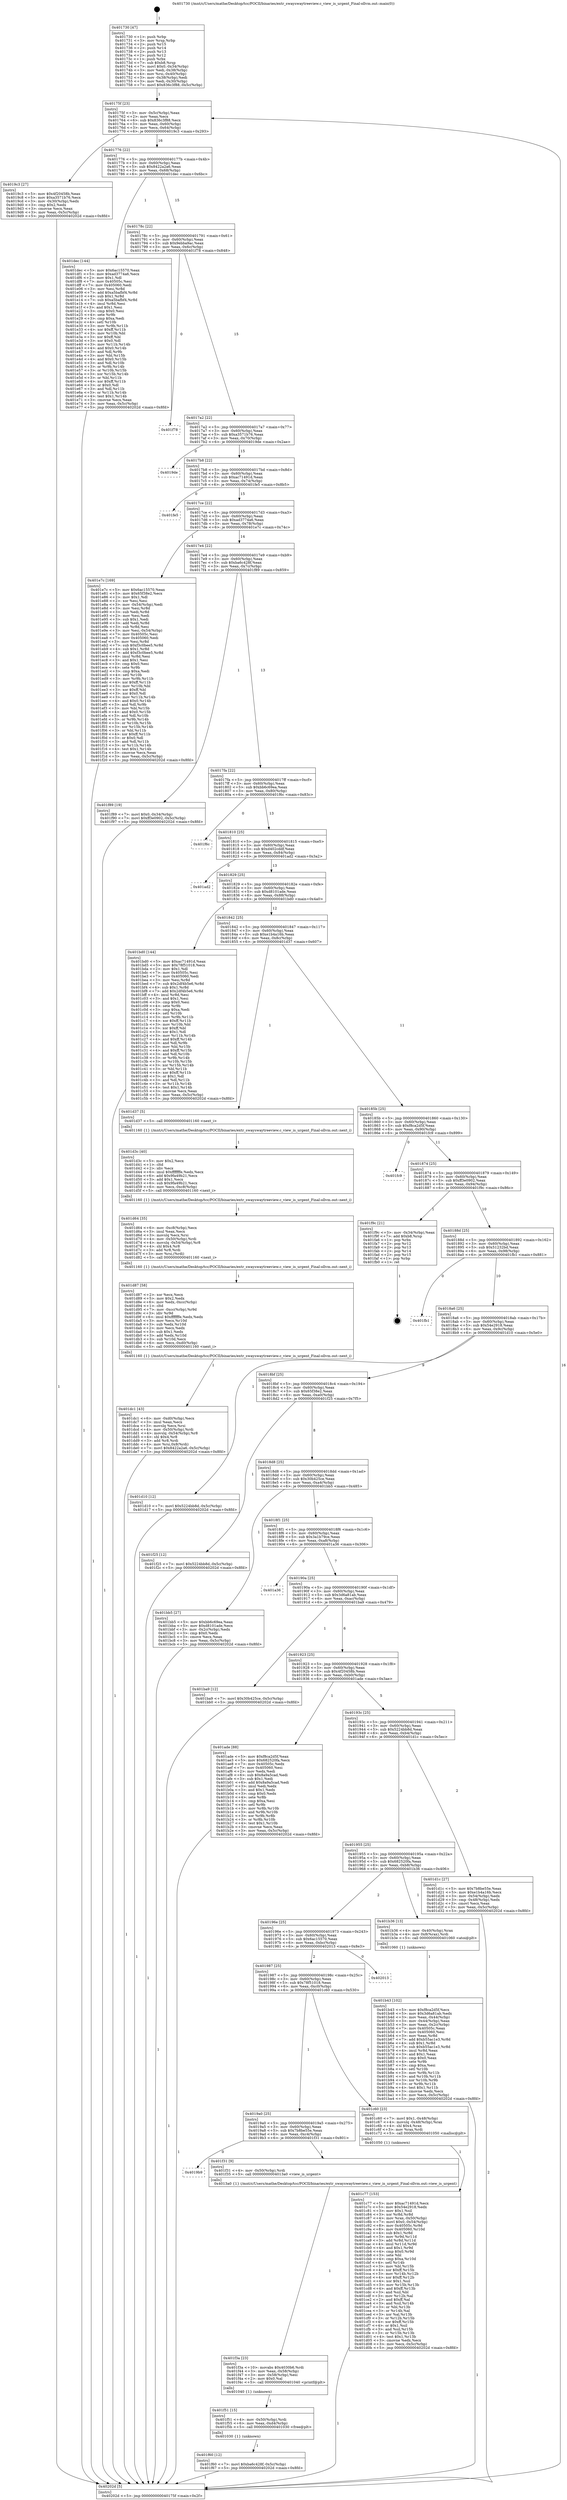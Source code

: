 digraph "0x401730" {
  label = "0x401730 (/mnt/c/Users/mathe/Desktop/tcc/POCII/binaries/extr_swayswaytreeview.c_view_is_urgent_Final-ollvm.out::main(0))"
  labelloc = "t"
  node[shape=record]

  Entry [label="",width=0.3,height=0.3,shape=circle,fillcolor=black,style=filled]
  "0x40175f" [label="{
     0x40175f [23]\l
     | [instrs]\l
     &nbsp;&nbsp;0x40175f \<+3\>: mov -0x5c(%rbp),%eax\l
     &nbsp;&nbsp;0x401762 \<+2\>: mov %eax,%ecx\l
     &nbsp;&nbsp;0x401764 \<+6\>: sub $0x836c3f88,%ecx\l
     &nbsp;&nbsp;0x40176a \<+3\>: mov %eax,-0x60(%rbp)\l
     &nbsp;&nbsp;0x40176d \<+3\>: mov %ecx,-0x64(%rbp)\l
     &nbsp;&nbsp;0x401770 \<+6\>: je 00000000004019c3 \<main+0x293\>\l
  }"]
  "0x4019c3" [label="{
     0x4019c3 [27]\l
     | [instrs]\l
     &nbsp;&nbsp;0x4019c3 \<+5\>: mov $0x4f20458b,%eax\l
     &nbsp;&nbsp;0x4019c8 \<+5\>: mov $0xa3571b76,%ecx\l
     &nbsp;&nbsp;0x4019cd \<+3\>: mov -0x30(%rbp),%edx\l
     &nbsp;&nbsp;0x4019d0 \<+3\>: cmp $0x2,%edx\l
     &nbsp;&nbsp;0x4019d3 \<+3\>: cmovne %ecx,%eax\l
     &nbsp;&nbsp;0x4019d6 \<+3\>: mov %eax,-0x5c(%rbp)\l
     &nbsp;&nbsp;0x4019d9 \<+5\>: jmp 000000000040202d \<main+0x8fd\>\l
  }"]
  "0x401776" [label="{
     0x401776 [22]\l
     | [instrs]\l
     &nbsp;&nbsp;0x401776 \<+5\>: jmp 000000000040177b \<main+0x4b\>\l
     &nbsp;&nbsp;0x40177b \<+3\>: mov -0x60(%rbp),%eax\l
     &nbsp;&nbsp;0x40177e \<+5\>: sub $0x8422a2a6,%eax\l
     &nbsp;&nbsp;0x401783 \<+3\>: mov %eax,-0x68(%rbp)\l
     &nbsp;&nbsp;0x401786 \<+6\>: je 0000000000401dec \<main+0x6bc\>\l
  }"]
  "0x40202d" [label="{
     0x40202d [5]\l
     | [instrs]\l
     &nbsp;&nbsp;0x40202d \<+5\>: jmp 000000000040175f \<main+0x2f\>\l
  }"]
  "0x401730" [label="{
     0x401730 [47]\l
     | [instrs]\l
     &nbsp;&nbsp;0x401730 \<+1\>: push %rbp\l
     &nbsp;&nbsp;0x401731 \<+3\>: mov %rsp,%rbp\l
     &nbsp;&nbsp;0x401734 \<+2\>: push %r15\l
     &nbsp;&nbsp;0x401736 \<+2\>: push %r14\l
     &nbsp;&nbsp;0x401738 \<+2\>: push %r13\l
     &nbsp;&nbsp;0x40173a \<+2\>: push %r12\l
     &nbsp;&nbsp;0x40173c \<+1\>: push %rbx\l
     &nbsp;&nbsp;0x40173d \<+7\>: sub $0xb8,%rsp\l
     &nbsp;&nbsp;0x401744 \<+7\>: movl $0x0,-0x34(%rbp)\l
     &nbsp;&nbsp;0x40174b \<+3\>: mov %edi,-0x38(%rbp)\l
     &nbsp;&nbsp;0x40174e \<+4\>: mov %rsi,-0x40(%rbp)\l
     &nbsp;&nbsp;0x401752 \<+3\>: mov -0x38(%rbp),%edi\l
     &nbsp;&nbsp;0x401755 \<+3\>: mov %edi,-0x30(%rbp)\l
     &nbsp;&nbsp;0x401758 \<+7\>: movl $0x836c3f88,-0x5c(%rbp)\l
  }"]
  Exit [label="",width=0.3,height=0.3,shape=circle,fillcolor=black,style=filled,peripheries=2]
  "0x401dec" [label="{
     0x401dec [144]\l
     | [instrs]\l
     &nbsp;&nbsp;0x401dec \<+5\>: mov $0x6ac15570,%eax\l
     &nbsp;&nbsp;0x401df1 \<+5\>: mov $0xad3774a6,%ecx\l
     &nbsp;&nbsp;0x401df6 \<+2\>: mov $0x1,%dl\l
     &nbsp;&nbsp;0x401df8 \<+7\>: mov 0x40505c,%esi\l
     &nbsp;&nbsp;0x401dff \<+7\>: mov 0x405060,%edi\l
     &nbsp;&nbsp;0x401e06 \<+3\>: mov %esi,%r8d\l
     &nbsp;&nbsp;0x401e09 \<+7\>: add $0xa5bafbf4,%r8d\l
     &nbsp;&nbsp;0x401e10 \<+4\>: sub $0x1,%r8d\l
     &nbsp;&nbsp;0x401e14 \<+7\>: sub $0xa5bafbf4,%r8d\l
     &nbsp;&nbsp;0x401e1b \<+4\>: imul %r8d,%esi\l
     &nbsp;&nbsp;0x401e1f \<+3\>: and $0x1,%esi\l
     &nbsp;&nbsp;0x401e22 \<+3\>: cmp $0x0,%esi\l
     &nbsp;&nbsp;0x401e25 \<+4\>: sete %r9b\l
     &nbsp;&nbsp;0x401e29 \<+3\>: cmp $0xa,%edi\l
     &nbsp;&nbsp;0x401e2c \<+4\>: setl %r10b\l
     &nbsp;&nbsp;0x401e30 \<+3\>: mov %r9b,%r11b\l
     &nbsp;&nbsp;0x401e33 \<+4\>: xor $0xff,%r11b\l
     &nbsp;&nbsp;0x401e37 \<+3\>: mov %r10b,%bl\l
     &nbsp;&nbsp;0x401e3a \<+3\>: xor $0xff,%bl\l
     &nbsp;&nbsp;0x401e3d \<+3\>: xor $0x0,%dl\l
     &nbsp;&nbsp;0x401e40 \<+3\>: mov %r11b,%r14b\l
     &nbsp;&nbsp;0x401e43 \<+4\>: and $0x0,%r14b\l
     &nbsp;&nbsp;0x401e47 \<+3\>: and %dl,%r9b\l
     &nbsp;&nbsp;0x401e4a \<+3\>: mov %bl,%r15b\l
     &nbsp;&nbsp;0x401e4d \<+4\>: and $0x0,%r15b\l
     &nbsp;&nbsp;0x401e51 \<+3\>: and %dl,%r10b\l
     &nbsp;&nbsp;0x401e54 \<+3\>: or %r9b,%r14b\l
     &nbsp;&nbsp;0x401e57 \<+3\>: or %r10b,%r15b\l
     &nbsp;&nbsp;0x401e5a \<+3\>: xor %r15b,%r14b\l
     &nbsp;&nbsp;0x401e5d \<+3\>: or %bl,%r11b\l
     &nbsp;&nbsp;0x401e60 \<+4\>: xor $0xff,%r11b\l
     &nbsp;&nbsp;0x401e64 \<+3\>: or $0x0,%dl\l
     &nbsp;&nbsp;0x401e67 \<+3\>: and %dl,%r11b\l
     &nbsp;&nbsp;0x401e6a \<+3\>: or %r11b,%r14b\l
     &nbsp;&nbsp;0x401e6d \<+4\>: test $0x1,%r14b\l
     &nbsp;&nbsp;0x401e71 \<+3\>: cmovne %ecx,%eax\l
     &nbsp;&nbsp;0x401e74 \<+3\>: mov %eax,-0x5c(%rbp)\l
     &nbsp;&nbsp;0x401e77 \<+5\>: jmp 000000000040202d \<main+0x8fd\>\l
  }"]
  "0x40178c" [label="{
     0x40178c [22]\l
     | [instrs]\l
     &nbsp;&nbsp;0x40178c \<+5\>: jmp 0000000000401791 \<main+0x61\>\l
     &nbsp;&nbsp;0x401791 \<+3\>: mov -0x60(%rbp),%eax\l
     &nbsp;&nbsp;0x401794 \<+5\>: sub $0x9ebba9ac,%eax\l
     &nbsp;&nbsp;0x401799 \<+3\>: mov %eax,-0x6c(%rbp)\l
     &nbsp;&nbsp;0x40179c \<+6\>: je 0000000000401f78 \<main+0x848\>\l
  }"]
  "0x401f60" [label="{
     0x401f60 [12]\l
     | [instrs]\l
     &nbsp;&nbsp;0x401f60 \<+7\>: movl $0xba6c428f,-0x5c(%rbp)\l
     &nbsp;&nbsp;0x401f67 \<+5\>: jmp 000000000040202d \<main+0x8fd\>\l
  }"]
  "0x401f78" [label="{
     0x401f78\l
  }", style=dashed]
  "0x4017a2" [label="{
     0x4017a2 [22]\l
     | [instrs]\l
     &nbsp;&nbsp;0x4017a2 \<+5\>: jmp 00000000004017a7 \<main+0x77\>\l
     &nbsp;&nbsp;0x4017a7 \<+3\>: mov -0x60(%rbp),%eax\l
     &nbsp;&nbsp;0x4017aa \<+5\>: sub $0xa3571b76,%eax\l
     &nbsp;&nbsp;0x4017af \<+3\>: mov %eax,-0x70(%rbp)\l
     &nbsp;&nbsp;0x4017b2 \<+6\>: je 00000000004019de \<main+0x2ae\>\l
  }"]
  "0x401f51" [label="{
     0x401f51 [15]\l
     | [instrs]\l
     &nbsp;&nbsp;0x401f51 \<+4\>: mov -0x50(%rbp),%rdi\l
     &nbsp;&nbsp;0x401f55 \<+6\>: mov %eax,-0xd4(%rbp)\l
     &nbsp;&nbsp;0x401f5b \<+5\>: call 0000000000401030 \<free@plt\>\l
     | [calls]\l
     &nbsp;&nbsp;0x401030 \{1\} (unknown)\l
  }"]
  "0x4019de" [label="{
     0x4019de\l
  }", style=dashed]
  "0x4017b8" [label="{
     0x4017b8 [22]\l
     | [instrs]\l
     &nbsp;&nbsp;0x4017b8 \<+5\>: jmp 00000000004017bd \<main+0x8d\>\l
     &nbsp;&nbsp;0x4017bd \<+3\>: mov -0x60(%rbp),%eax\l
     &nbsp;&nbsp;0x4017c0 \<+5\>: sub $0xac71491d,%eax\l
     &nbsp;&nbsp;0x4017c5 \<+3\>: mov %eax,-0x74(%rbp)\l
     &nbsp;&nbsp;0x4017c8 \<+6\>: je 0000000000401fe5 \<main+0x8b5\>\l
  }"]
  "0x401f3a" [label="{
     0x401f3a [23]\l
     | [instrs]\l
     &nbsp;&nbsp;0x401f3a \<+10\>: movabs $0x4030b6,%rdi\l
     &nbsp;&nbsp;0x401f44 \<+3\>: mov %eax,-0x58(%rbp)\l
     &nbsp;&nbsp;0x401f47 \<+3\>: mov -0x58(%rbp),%esi\l
     &nbsp;&nbsp;0x401f4a \<+2\>: mov $0x0,%al\l
     &nbsp;&nbsp;0x401f4c \<+5\>: call 0000000000401040 \<printf@plt\>\l
     | [calls]\l
     &nbsp;&nbsp;0x401040 \{1\} (unknown)\l
  }"]
  "0x401fe5" [label="{
     0x401fe5\l
  }", style=dashed]
  "0x4017ce" [label="{
     0x4017ce [22]\l
     | [instrs]\l
     &nbsp;&nbsp;0x4017ce \<+5\>: jmp 00000000004017d3 \<main+0xa3\>\l
     &nbsp;&nbsp;0x4017d3 \<+3\>: mov -0x60(%rbp),%eax\l
     &nbsp;&nbsp;0x4017d6 \<+5\>: sub $0xad3774a6,%eax\l
     &nbsp;&nbsp;0x4017db \<+3\>: mov %eax,-0x78(%rbp)\l
     &nbsp;&nbsp;0x4017de \<+6\>: je 0000000000401e7c \<main+0x74c\>\l
  }"]
  "0x4019b9" [label="{
     0x4019b9\l
  }", style=dashed]
  "0x401e7c" [label="{
     0x401e7c [169]\l
     | [instrs]\l
     &nbsp;&nbsp;0x401e7c \<+5\>: mov $0x6ac15570,%eax\l
     &nbsp;&nbsp;0x401e81 \<+5\>: mov $0x65f38e2,%ecx\l
     &nbsp;&nbsp;0x401e86 \<+2\>: mov $0x1,%dl\l
     &nbsp;&nbsp;0x401e88 \<+2\>: xor %esi,%esi\l
     &nbsp;&nbsp;0x401e8a \<+3\>: mov -0x54(%rbp),%edi\l
     &nbsp;&nbsp;0x401e8d \<+3\>: mov %esi,%r8d\l
     &nbsp;&nbsp;0x401e90 \<+3\>: sub %edi,%r8d\l
     &nbsp;&nbsp;0x401e93 \<+2\>: mov %esi,%edi\l
     &nbsp;&nbsp;0x401e95 \<+3\>: sub $0x1,%edi\l
     &nbsp;&nbsp;0x401e98 \<+3\>: add %edi,%r8d\l
     &nbsp;&nbsp;0x401e9b \<+3\>: sub %r8d,%esi\l
     &nbsp;&nbsp;0x401e9e \<+3\>: mov %esi,-0x54(%rbp)\l
     &nbsp;&nbsp;0x401ea1 \<+7\>: mov 0x40505c,%esi\l
     &nbsp;&nbsp;0x401ea8 \<+7\>: mov 0x405060,%edi\l
     &nbsp;&nbsp;0x401eaf \<+3\>: mov %esi,%r8d\l
     &nbsp;&nbsp;0x401eb2 \<+7\>: sub $0xf3c0bee5,%r8d\l
     &nbsp;&nbsp;0x401eb9 \<+4\>: sub $0x1,%r8d\l
     &nbsp;&nbsp;0x401ebd \<+7\>: add $0xf3c0bee5,%r8d\l
     &nbsp;&nbsp;0x401ec4 \<+4\>: imul %r8d,%esi\l
     &nbsp;&nbsp;0x401ec8 \<+3\>: and $0x1,%esi\l
     &nbsp;&nbsp;0x401ecb \<+3\>: cmp $0x0,%esi\l
     &nbsp;&nbsp;0x401ece \<+4\>: sete %r9b\l
     &nbsp;&nbsp;0x401ed2 \<+3\>: cmp $0xa,%edi\l
     &nbsp;&nbsp;0x401ed5 \<+4\>: setl %r10b\l
     &nbsp;&nbsp;0x401ed9 \<+3\>: mov %r9b,%r11b\l
     &nbsp;&nbsp;0x401edc \<+4\>: xor $0xff,%r11b\l
     &nbsp;&nbsp;0x401ee0 \<+3\>: mov %r10b,%bl\l
     &nbsp;&nbsp;0x401ee3 \<+3\>: xor $0xff,%bl\l
     &nbsp;&nbsp;0x401ee6 \<+3\>: xor $0x0,%dl\l
     &nbsp;&nbsp;0x401ee9 \<+3\>: mov %r11b,%r14b\l
     &nbsp;&nbsp;0x401eec \<+4\>: and $0x0,%r14b\l
     &nbsp;&nbsp;0x401ef0 \<+3\>: and %dl,%r9b\l
     &nbsp;&nbsp;0x401ef3 \<+3\>: mov %bl,%r15b\l
     &nbsp;&nbsp;0x401ef6 \<+4\>: and $0x0,%r15b\l
     &nbsp;&nbsp;0x401efa \<+3\>: and %dl,%r10b\l
     &nbsp;&nbsp;0x401efd \<+3\>: or %r9b,%r14b\l
     &nbsp;&nbsp;0x401f00 \<+3\>: or %r10b,%r15b\l
     &nbsp;&nbsp;0x401f03 \<+3\>: xor %r15b,%r14b\l
     &nbsp;&nbsp;0x401f06 \<+3\>: or %bl,%r11b\l
     &nbsp;&nbsp;0x401f09 \<+4\>: xor $0xff,%r11b\l
     &nbsp;&nbsp;0x401f0d \<+3\>: or $0x0,%dl\l
     &nbsp;&nbsp;0x401f10 \<+3\>: and %dl,%r11b\l
     &nbsp;&nbsp;0x401f13 \<+3\>: or %r11b,%r14b\l
     &nbsp;&nbsp;0x401f16 \<+4\>: test $0x1,%r14b\l
     &nbsp;&nbsp;0x401f1a \<+3\>: cmovne %ecx,%eax\l
     &nbsp;&nbsp;0x401f1d \<+3\>: mov %eax,-0x5c(%rbp)\l
     &nbsp;&nbsp;0x401f20 \<+5\>: jmp 000000000040202d \<main+0x8fd\>\l
  }"]
  "0x4017e4" [label="{
     0x4017e4 [22]\l
     | [instrs]\l
     &nbsp;&nbsp;0x4017e4 \<+5\>: jmp 00000000004017e9 \<main+0xb9\>\l
     &nbsp;&nbsp;0x4017e9 \<+3\>: mov -0x60(%rbp),%eax\l
     &nbsp;&nbsp;0x4017ec \<+5\>: sub $0xba6c428f,%eax\l
     &nbsp;&nbsp;0x4017f1 \<+3\>: mov %eax,-0x7c(%rbp)\l
     &nbsp;&nbsp;0x4017f4 \<+6\>: je 0000000000401f89 \<main+0x859\>\l
  }"]
  "0x401f31" [label="{
     0x401f31 [9]\l
     | [instrs]\l
     &nbsp;&nbsp;0x401f31 \<+4\>: mov -0x50(%rbp),%rdi\l
     &nbsp;&nbsp;0x401f35 \<+5\>: call 00000000004013a0 \<view_is_urgent\>\l
     | [calls]\l
     &nbsp;&nbsp;0x4013a0 \{1\} (/mnt/c/Users/mathe/Desktop/tcc/POCII/binaries/extr_swayswaytreeview.c_view_is_urgent_Final-ollvm.out::view_is_urgent)\l
  }"]
  "0x401f89" [label="{
     0x401f89 [19]\l
     | [instrs]\l
     &nbsp;&nbsp;0x401f89 \<+7\>: movl $0x0,-0x34(%rbp)\l
     &nbsp;&nbsp;0x401f90 \<+7\>: movl $0xff3e0902,-0x5c(%rbp)\l
     &nbsp;&nbsp;0x401f97 \<+5\>: jmp 000000000040202d \<main+0x8fd\>\l
  }"]
  "0x4017fa" [label="{
     0x4017fa [22]\l
     | [instrs]\l
     &nbsp;&nbsp;0x4017fa \<+5\>: jmp 00000000004017ff \<main+0xcf\>\l
     &nbsp;&nbsp;0x4017ff \<+3\>: mov -0x60(%rbp),%eax\l
     &nbsp;&nbsp;0x401802 \<+5\>: sub $0xbb6c69ea,%eax\l
     &nbsp;&nbsp;0x401807 \<+3\>: mov %eax,-0x80(%rbp)\l
     &nbsp;&nbsp;0x40180a \<+6\>: je 0000000000401f6c \<main+0x83c\>\l
  }"]
  "0x401dc1" [label="{
     0x401dc1 [43]\l
     | [instrs]\l
     &nbsp;&nbsp;0x401dc1 \<+6\>: mov -0xd0(%rbp),%ecx\l
     &nbsp;&nbsp;0x401dc7 \<+3\>: imul %eax,%ecx\l
     &nbsp;&nbsp;0x401dca \<+3\>: movslq %ecx,%rsi\l
     &nbsp;&nbsp;0x401dcd \<+4\>: mov -0x50(%rbp),%rdi\l
     &nbsp;&nbsp;0x401dd1 \<+4\>: movslq -0x54(%rbp),%r8\l
     &nbsp;&nbsp;0x401dd5 \<+4\>: shl $0x4,%r8\l
     &nbsp;&nbsp;0x401dd9 \<+3\>: add %r8,%rdi\l
     &nbsp;&nbsp;0x401ddc \<+4\>: mov %rsi,0x8(%rdi)\l
     &nbsp;&nbsp;0x401de0 \<+7\>: movl $0x8422a2a6,-0x5c(%rbp)\l
     &nbsp;&nbsp;0x401de7 \<+5\>: jmp 000000000040202d \<main+0x8fd\>\l
  }"]
  "0x401f6c" [label="{
     0x401f6c\l
  }", style=dashed]
  "0x401810" [label="{
     0x401810 [25]\l
     | [instrs]\l
     &nbsp;&nbsp;0x401810 \<+5\>: jmp 0000000000401815 \<main+0xe5\>\l
     &nbsp;&nbsp;0x401815 \<+3\>: mov -0x60(%rbp),%eax\l
     &nbsp;&nbsp;0x401818 \<+5\>: sub $0xd402cddf,%eax\l
     &nbsp;&nbsp;0x40181d \<+6\>: mov %eax,-0x84(%rbp)\l
     &nbsp;&nbsp;0x401823 \<+6\>: je 0000000000401ad2 \<main+0x3a2\>\l
  }"]
  "0x401d87" [label="{
     0x401d87 [58]\l
     | [instrs]\l
     &nbsp;&nbsp;0x401d87 \<+2\>: xor %ecx,%ecx\l
     &nbsp;&nbsp;0x401d89 \<+5\>: mov $0x2,%edx\l
     &nbsp;&nbsp;0x401d8e \<+6\>: mov %edx,-0xcc(%rbp)\l
     &nbsp;&nbsp;0x401d94 \<+1\>: cltd\l
     &nbsp;&nbsp;0x401d95 \<+7\>: mov -0xcc(%rbp),%r9d\l
     &nbsp;&nbsp;0x401d9c \<+3\>: idiv %r9d\l
     &nbsp;&nbsp;0x401d9f \<+6\>: imul $0xfffffffe,%edx,%edx\l
     &nbsp;&nbsp;0x401da5 \<+3\>: mov %ecx,%r10d\l
     &nbsp;&nbsp;0x401da8 \<+3\>: sub %edx,%r10d\l
     &nbsp;&nbsp;0x401dab \<+2\>: mov %ecx,%edx\l
     &nbsp;&nbsp;0x401dad \<+3\>: sub $0x1,%edx\l
     &nbsp;&nbsp;0x401db0 \<+3\>: add %edx,%r10d\l
     &nbsp;&nbsp;0x401db3 \<+3\>: sub %r10d,%ecx\l
     &nbsp;&nbsp;0x401db6 \<+6\>: mov %ecx,-0xd0(%rbp)\l
     &nbsp;&nbsp;0x401dbc \<+5\>: call 0000000000401160 \<next_i\>\l
     | [calls]\l
     &nbsp;&nbsp;0x401160 \{1\} (/mnt/c/Users/mathe/Desktop/tcc/POCII/binaries/extr_swayswaytreeview.c_view_is_urgent_Final-ollvm.out::next_i)\l
  }"]
  "0x401ad2" [label="{
     0x401ad2\l
  }", style=dashed]
  "0x401829" [label="{
     0x401829 [25]\l
     | [instrs]\l
     &nbsp;&nbsp;0x401829 \<+5\>: jmp 000000000040182e \<main+0xfe\>\l
     &nbsp;&nbsp;0x40182e \<+3\>: mov -0x60(%rbp),%eax\l
     &nbsp;&nbsp;0x401831 \<+5\>: sub $0xd8101ade,%eax\l
     &nbsp;&nbsp;0x401836 \<+6\>: mov %eax,-0x88(%rbp)\l
     &nbsp;&nbsp;0x40183c \<+6\>: je 0000000000401bd0 \<main+0x4a0\>\l
  }"]
  "0x401d64" [label="{
     0x401d64 [35]\l
     | [instrs]\l
     &nbsp;&nbsp;0x401d64 \<+6\>: mov -0xc8(%rbp),%ecx\l
     &nbsp;&nbsp;0x401d6a \<+3\>: imul %eax,%ecx\l
     &nbsp;&nbsp;0x401d6d \<+3\>: movslq %ecx,%rsi\l
     &nbsp;&nbsp;0x401d70 \<+4\>: mov -0x50(%rbp),%rdi\l
     &nbsp;&nbsp;0x401d74 \<+4\>: movslq -0x54(%rbp),%r8\l
     &nbsp;&nbsp;0x401d78 \<+4\>: shl $0x4,%r8\l
     &nbsp;&nbsp;0x401d7c \<+3\>: add %r8,%rdi\l
     &nbsp;&nbsp;0x401d7f \<+3\>: mov %rsi,(%rdi)\l
     &nbsp;&nbsp;0x401d82 \<+5\>: call 0000000000401160 \<next_i\>\l
     | [calls]\l
     &nbsp;&nbsp;0x401160 \{1\} (/mnt/c/Users/mathe/Desktop/tcc/POCII/binaries/extr_swayswaytreeview.c_view_is_urgent_Final-ollvm.out::next_i)\l
  }"]
  "0x401bd0" [label="{
     0x401bd0 [144]\l
     | [instrs]\l
     &nbsp;&nbsp;0x401bd0 \<+5\>: mov $0xac71491d,%eax\l
     &nbsp;&nbsp;0x401bd5 \<+5\>: mov $0x78f51018,%ecx\l
     &nbsp;&nbsp;0x401bda \<+2\>: mov $0x1,%dl\l
     &nbsp;&nbsp;0x401bdc \<+7\>: mov 0x40505c,%esi\l
     &nbsp;&nbsp;0x401be3 \<+7\>: mov 0x405060,%edi\l
     &nbsp;&nbsp;0x401bea \<+3\>: mov %esi,%r8d\l
     &nbsp;&nbsp;0x401bed \<+7\>: sub $0x2df4b5e6,%r8d\l
     &nbsp;&nbsp;0x401bf4 \<+4\>: sub $0x1,%r8d\l
     &nbsp;&nbsp;0x401bf8 \<+7\>: add $0x2df4b5e6,%r8d\l
     &nbsp;&nbsp;0x401bff \<+4\>: imul %r8d,%esi\l
     &nbsp;&nbsp;0x401c03 \<+3\>: and $0x1,%esi\l
     &nbsp;&nbsp;0x401c06 \<+3\>: cmp $0x0,%esi\l
     &nbsp;&nbsp;0x401c09 \<+4\>: sete %r9b\l
     &nbsp;&nbsp;0x401c0d \<+3\>: cmp $0xa,%edi\l
     &nbsp;&nbsp;0x401c10 \<+4\>: setl %r10b\l
     &nbsp;&nbsp;0x401c14 \<+3\>: mov %r9b,%r11b\l
     &nbsp;&nbsp;0x401c17 \<+4\>: xor $0xff,%r11b\l
     &nbsp;&nbsp;0x401c1b \<+3\>: mov %r10b,%bl\l
     &nbsp;&nbsp;0x401c1e \<+3\>: xor $0xff,%bl\l
     &nbsp;&nbsp;0x401c21 \<+3\>: xor $0x1,%dl\l
     &nbsp;&nbsp;0x401c24 \<+3\>: mov %r11b,%r14b\l
     &nbsp;&nbsp;0x401c27 \<+4\>: and $0xff,%r14b\l
     &nbsp;&nbsp;0x401c2b \<+3\>: and %dl,%r9b\l
     &nbsp;&nbsp;0x401c2e \<+3\>: mov %bl,%r15b\l
     &nbsp;&nbsp;0x401c31 \<+4\>: and $0xff,%r15b\l
     &nbsp;&nbsp;0x401c35 \<+3\>: and %dl,%r10b\l
     &nbsp;&nbsp;0x401c38 \<+3\>: or %r9b,%r14b\l
     &nbsp;&nbsp;0x401c3b \<+3\>: or %r10b,%r15b\l
     &nbsp;&nbsp;0x401c3e \<+3\>: xor %r15b,%r14b\l
     &nbsp;&nbsp;0x401c41 \<+3\>: or %bl,%r11b\l
     &nbsp;&nbsp;0x401c44 \<+4\>: xor $0xff,%r11b\l
     &nbsp;&nbsp;0x401c48 \<+3\>: or $0x1,%dl\l
     &nbsp;&nbsp;0x401c4b \<+3\>: and %dl,%r11b\l
     &nbsp;&nbsp;0x401c4e \<+3\>: or %r11b,%r14b\l
     &nbsp;&nbsp;0x401c51 \<+4\>: test $0x1,%r14b\l
     &nbsp;&nbsp;0x401c55 \<+3\>: cmovne %ecx,%eax\l
     &nbsp;&nbsp;0x401c58 \<+3\>: mov %eax,-0x5c(%rbp)\l
     &nbsp;&nbsp;0x401c5b \<+5\>: jmp 000000000040202d \<main+0x8fd\>\l
  }"]
  "0x401842" [label="{
     0x401842 [25]\l
     | [instrs]\l
     &nbsp;&nbsp;0x401842 \<+5\>: jmp 0000000000401847 \<main+0x117\>\l
     &nbsp;&nbsp;0x401847 \<+3\>: mov -0x60(%rbp),%eax\l
     &nbsp;&nbsp;0x40184a \<+5\>: sub $0xe1b4a16b,%eax\l
     &nbsp;&nbsp;0x40184f \<+6\>: mov %eax,-0x8c(%rbp)\l
     &nbsp;&nbsp;0x401855 \<+6\>: je 0000000000401d37 \<main+0x607\>\l
  }"]
  "0x401d3c" [label="{
     0x401d3c [40]\l
     | [instrs]\l
     &nbsp;&nbsp;0x401d3c \<+5\>: mov $0x2,%ecx\l
     &nbsp;&nbsp;0x401d41 \<+1\>: cltd\l
     &nbsp;&nbsp;0x401d42 \<+2\>: idiv %ecx\l
     &nbsp;&nbsp;0x401d44 \<+6\>: imul $0xfffffffe,%edx,%ecx\l
     &nbsp;&nbsp;0x401d4a \<+6\>: add $0x9fa49b21,%ecx\l
     &nbsp;&nbsp;0x401d50 \<+3\>: add $0x1,%ecx\l
     &nbsp;&nbsp;0x401d53 \<+6\>: sub $0x9fa49b21,%ecx\l
     &nbsp;&nbsp;0x401d59 \<+6\>: mov %ecx,-0xc8(%rbp)\l
     &nbsp;&nbsp;0x401d5f \<+5\>: call 0000000000401160 \<next_i\>\l
     | [calls]\l
     &nbsp;&nbsp;0x401160 \{1\} (/mnt/c/Users/mathe/Desktop/tcc/POCII/binaries/extr_swayswaytreeview.c_view_is_urgent_Final-ollvm.out::next_i)\l
  }"]
  "0x401d37" [label="{
     0x401d37 [5]\l
     | [instrs]\l
     &nbsp;&nbsp;0x401d37 \<+5\>: call 0000000000401160 \<next_i\>\l
     | [calls]\l
     &nbsp;&nbsp;0x401160 \{1\} (/mnt/c/Users/mathe/Desktop/tcc/POCII/binaries/extr_swayswaytreeview.c_view_is_urgent_Final-ollvm.out::next_i)\l
  }"]
  "0x40185b" [label="{
     0x40185b [25]\l
     | [instrs]\l
     &nbsp;&nbsp;0x40185b \<+5\>: jmp 0000000000401860 \<main+0x130\>\l
     &nbsp;&nbsp;0x401860 \<+3\>: mov -0x60(%rbp),%eax\l
     &nbsp;&nbsp;0x401863 \<+5\>: sub $0xf8ca2d5f,%eax\l
     &nbsp;&nbsp;0x401868 \<+6\>: mov %eax,-0x90(%rbp)\l
     &nbsp;&nbsp;0x40186e \<+6\>: je 0000000000401fc9 \<main+0x899\>\l
  }"]
  "0x401c77" [label="{
     0x401c77 [153]\l
     | [instrs]\l
     &nbsp;&nbsp;0x401c77 \<+5\>: mov $0xac71491d,%ecx\l
     &nbsp;&nbsp;0x401c7c \<+5\>: mov $0x54e2918,%edx\l
     &nbsp;&nbsp;0x401c81 \<+3\>: mov $0x1,%sil\l
     &nbsp;&nbsp;0x401c84 \<+3\>: xor %r8d,%r8d\l
     &nbsp;&nbsp;0x401c87 \<+4\>: mov %rax,-0x50(%rbp)\l
     &nbsp;&nbsp;0x401c8b \<+7\>: movl $0x0,-0x54(%rbp)\l
     &nbsp;&nbsp;0x401c92 \<+8\>: mov 0x40505c,%r9d\l
     &nbsp;&nbsp;0x401c9a \<+8\>: mov 0x405060,%r10d\l
     &nbsp;&nbsp;0x401ca2 \<+4\>: sub $0x1,%r8d\l
     &nbsp;&nbsp;0x401ca6 \<+3\>: mov %r9d,%r11d\l
     &nbsp;&nbsp;0x401ca9 \<+3\>: add %r8d,%r11d\l
     &nbsp;&nbsp;0x401cac \<+4\>: imul %r11d,%r9d\l
     &nbsp;&nbsp;0x401cb0 \<+4\>: and $0x1,%r9d\l
     &nbsp;&nbsp;0x401cb4 \<+4\>: cmp $0x0,%r9d\l
     &nbsp;&nbsp;0x401cb8 \<+3\>: sete %bl\l
     &nbsp;&nbsp;0x401cbb \<+4\>: cmp $0xa,%r10d\l
     &nbsp;&nbsp;0x401cbf \<+4\>: setl %r14b\l
     &nbsp;&nbsp;0x401cc3 \<+3\>: mov %bl,%r15b\l
     &nbsp;&nbsp;0x401cc6 \<+4\>: xor $0xff,%r15b\l
     &nbsp;&nbsp;0x401cca \<+3\>: mov %r14b,%r12b\l
     &nbsp;&nbsp;0x401ccd \<+4\>: xor $0xff,%r12b\l
     &nbsp;&nbsp;0x401cd1 \<+4\>: xor $0x1,%sil\l
     &nbsp;&nbsp;0x401cd5 \<+3\>: mov %r15b,%r13b\l
     &nbsp;&nbsp;0x401cd8 \<+4\>: and $0xff,%r13b\l
     &nbsp;&nbsp;0x401cdc \<+3\>: and %sil,%bl\l
     &nbsp;&nbsp;0x401cdf \<+3\>: mov %r12b,%al\l
     &nbsp;&nbsp;0x401ce2 \<+2\>: and $0xff,%al\l
     &nbsp;&nbsp;0x401ce4 \<+3\>: and %sil,%r14b\l
     &nbsp;&nbsp;0x401ce7 \<+3\>: or %bl,%r13b\l
     &nbsp;&nbsp;0x401cea \<+3\>: or %r14b,%al\l
     &nbsp;&nbsp;0x401ced \<+3\>: xor %al,%r13b\l
     &nbsp;&nbsp;0x401cf0 \<+3\>: or %r12b,%r15b\l
     &nbsp;&nbsp;0x401cf3 \<+4\>: xor $0xff,%r15b\l
     &nbsp;&nbsp;0x401cf7 \<+4\>: or $0x1,%sil\l
     &nbsp;&nbsp;0x401cfb \<+3\>: and %sil,%r15b\l
     &nbsp;&nbsp;0x401cfe \<+3\>: or %r15b,%r13b\l
     &nbsp;&nbsp;0x401d01 \<+4\>: test $0x1,%r13b\l
     &nbsp;&nbsp;0x401d05 \<+3\>: cmovne %edx,%ecx\l
     &nbsp;&nbsp;0x401d08 \<+3\>: mov %ecx,-0x5c(%rbp)\l
     &nbsp;&nbsp;0x401d0b \<+5\>: jmp 000000000040202d \<main+0x8fd\>\l
  }"]
  "0x401fc9" [label="{
     0x401fc9\l
  }", style=dashed]
  "0x401874" [label="{
     0x401874 [25]\l
     | [instrs]\l
     &nbsp;&nbsp;0x401874 \<+5\>: jmp 0000000000401879 \<main+0x149\>\l
     &nbsp;&nbsp;0x401879 \<+3\>: mov -0x60(%rbp),%eax\l
     &nbsp;&nbsp;0x40187c \<+5\>: sub $0xff3e0902,%eax\l
     &nbsp;&nbsp;0x401881 \<+6\>: mov %eax,-0x94(%rbp)\l
     &nbsp;&nbsp;0x401887 \<+6\>: je 0000000000401f9c \<main+0x86c\>\l
  }"]
  "0x4019a0" [label="{
     0x4019a0 [25]\l
     | [instrs]\l
     &nbsp;&nbsp;0x4019a0 \<+5\>: jmp 00000000004019a5 \<main+0x275\>\l
     &nbsp;&nbsp;0x4019a5 \<+3\>: mov -0x60(%rbp),%eax\l
     &nbsp;&nbsp;0x4019a8 \<+5\>: sub $0x7b8be55e,%eax\l
     &nbsp;&nbsp;0x4019ad \<+6\>: mov %eax,-0xc4(%rbp)\l
     &nbsp;&nbsp;0x4019b3 \<+6\>: je 0000000000401f31 \<main+0x801\>\l
  }"]
  "0x401f9c" [label="{
     0x401f9c [21]\l
     | [instrs]\l
     &nbsp;&nbsp;0x401f9c \<+3\>: mov -0x34(%rbp),%eax\l
     &nbsp;&nbsp;0x401f9f \<+7\>: add $0xb8,%rsp\l
     &nbsp;&nbsp;0x401fa6 \<+1\>: pop %rbx\l
     &nbsp;&nbsp;0x401fa7 \<+2\>: pop %r12\l
     &nbsp;&nbsp;0x401fa9 \<+2\>: pop %r13\l
     &nbsp;&nbsp;0x401fab \<+2\>: pop %r14\l
     &nbsp;&nbsp;0x401fad \<+2\>: pop %r15\l
     &nbsp;&nbsp;0x401faf \<+1\>: pop %rbp\l
     &nbsp;&nbsp;0x401fb0 \<+1\>: ret\l
  }"]
  "0x40188d" [label="{
     0x40188d [25]\l
     | [instrs]\l
     &nbsp;&nbsp;0x40188d \<+5\>: jmp 0000000000401892 \<main+0x162\>\l
     &nbsp;&nbsp;0x401892 \<+3\>: mov -0x60(%rbp),%eax\l
     &nbsp;&nbsp;0x401895 \<+5\>: sub $0x51232bd,%eax\l
     &nbsp;&nbsp;0x40189a \<+6\>: mov %eax,-0x98(%rbp)\l
     &nbsp;&nbsp;0x4018a0 \<+6\>: je 0000000000401fb1 \<main+0x881\>\l
  }"]
  "0x401c60" [label="{
     0x401c60 [23]\l
     | [instrs]\l
     &nbsp;&nbsp;0x401c60 \<+7\>: movl $0x1,-0x48(%rbp)\l
     &nbsp;&nbsp;0x401c67 \<+4\>: movslq -0x48(%rbp),%rax\l
     &nbsp;&nbsp;0x401c6b \<+4\>: shl $0x4,%rax\l
     &nbsp;&nbsp;0x401c6f \<+3\>: mov %rax,%rdi\l
     &nbsp;&nbsp;0x401c72 \<+5\>: call 0000000000401050 \<malloc@plt\>\l
     | [calls]\l
     &nbsp;&nbsp;0x401050 \{1\} (unknown)\l
  }"]
  "0x401fb1" [label="{
     0x401fb1\l
  }", style=dashed]
  "0x4018a6" [label="{
     0x4018a6 [25]\l
     | [instrs]\l
     &nbsp;&nbsp;0x4018a6 \<+5\>: jmp 00000000004018ab \<main+0x17b\>\l
     &nbsp;&nbsp;0x4018ab \<+3\>: mov -0x60(%rbp),%eax\l
     &nbsp;&nbsp;0x4018ae \<+5\>: sub $0x54e2918,%eax\l
     &nbsp;&nbsp;0x4018b3 \<+6\>: mov %eax,-0x9c(%rbp)\l
     &nbsp;&nbsp;0x4018b9 \<+6\>: je 0000000000401d10 \<main+0x5e0\>\l
  }"]
  "0x401987" [label="{
     0x401987 [25]\l
     | [instrs]\l
     &nbsp;&nbsp;0x401987 \<+5\>: jmp 000000000040198c \<main+0x25c\>\l
     &nbsp;&nbsp;0x40198c \<+3\>: mov -0x60(%rbp),%eax\l
     &nbsp;&nbsp;0x40198f \<+5\>: sub $0x78f51018,%eax\l
     &nbsp;&nbsp;0x401994 \<+6\>: mov %eax,-0xc0(%rbp)\l
     &nbsp;&nbsp;0x40199a \<+6\>: je 0000000000401c60 \<main+0x530\>\l
  }"]
  "0x401d10" [label="{
     0x401d10 [12]\l
     | [instrs]\l
     &nbsp;&nbsp;0x401d10 \<+7\>: movl $0x5224bb8d,-0x5c(%rbp)\l
     &nbsp;&nbsp;0x401d17 \<+5\>: jmp 000000000040202d \<main+0x8fd\>\l
  }"]
  "0x4018bf" [label="{
     0x4018bf [25]\l
     | [instrs]\l
     &nbsp;&nbsp;0x4018bf \<+5\>: jmp 00000000004018c4 \<main+0x194\>\l
     &nbsp;&nbsp;0x4018c4 \<+3\>: mov -0x60(%rbp),%eax\l
     &nbsp;&nbsp;0x4018c7 \<+5\>: sub $0x65f38e2,%eax\l
     &nbsp;&nbsp;0x4018cc \<+6\>: mov %eax,-0xa0(%rbp)\l
     &nbsp;&nbsp;0x4018d2 \<+6\>: je 0000000000401f25 \<main+0x7f5\>\l
  }"]
  "0x402013" [label="{
     0x402013\l
  }", style=dashed]
  "0x401f25" [label="{
     0x401f25 [12]\l
     | [instrs]\l
     &nbsp;&nbsp;0x401f25 \<+7\>: movl $0x5224bb8d,-0x5c(%rbp)\l
     &nbsp;&nbsp;0x401f2c \<+5\>: jmp 000000000040202d \<main+0x8fd\>\l
  }"]
  "0x4018d8" [label="{
     0x4018d8 [25]\l
     | [instrs]\l
     &nbsp;&nbsp;0x4018d8 \<+5\>: jmp 00000000004018dd \<main+0x1ad\>\l
     &nbsp;&nbsp;0x4018dd \<+3\>: mov -0x60(%rbp),%eax\l
     &nbsp;&nbsp;0x4018e0 \<+5\>: sub $0x30b425ce,%eax\l
     &nbsp;&nbsp;0x4018e5 \<+6\>: mov %eax,-0xa4(%rbp)\l
     &nbsp;&nbsp;0x4018eb \<+6\>: je 0000000000401bb5 \<main+0x485\>\l
  }"]
  "0x401b43" [label="{
     0x401b43 [102]\l
     | [instrs]\l
     &nbsp;&nbsp;0x401b43 \<+5\>: mov $0xf8ca2d5f,%ecx\l
     &nbsp;&nbsp;0x401b48 \<+5\>: mov $0x3d6a81ab,%edx\l
     &nbsp;&nbsp;0x401b4d \<+3\>: mov %eax,-0x44(%rbp)\l
     &nbsp;&nbsp;0x401b50 \<+3\>: mov -0x44(%rbp),%eax\l
     &nbsp;&nbsp;0x401b53 \<+3\>: mov %eax,-0x2c(%rbp)\l
     &nbsp;&nbsp;0x401b56 \<+7\>: mov 0x40505c,%eax\l
     &nbsp;&nbsp;0x401b5d \<+7\>: mov 0x405060,%esi\l
     &nbsp;&nbsp;0x401b64 \<+3\>: mov %eax,%r8d\l
     &nbsp;&nbsp;0x401b67 \<+7\>: add $0xb55ac1e3,%r8d\l
     &nbsp;&nbsp;0x401b6e \<+4\>: sub $0x1,%r8d\l
     &nbsp;&nbsp;0x401b72 \<+7\>: sub $0xb55ac1e3,%r8d\l
     &nbsp;&nbsp;0x401b79 \<+4\>: imul %r8d,%eax\l
     &nbsp;&nbsp;0x401b7d \<+3\>: and $0x1,%eax\l
     &nbsp;&nbsp;0x401b80 \<+3\>: cmp $0x0,%eax\l
     &nbsp;&nbsp;0x401b83 \<+4\>: sete %r9b\l
     &nbsp;&nbsp;0x401b87 \<+3\>: cmp $0xa,%esi\l
     &nbsp;&nbsp;0x401b8a \<+4\>: setl %r10b\l
     &nbsp;&nbsp;0x401b8e \<+3\>: mov %r9b,%r11b\l
     &nbsp;&nbsp;0x401b91 \<+3\>: and %r10b,%r11b\l
     &nbsp;&nbsp;0x401b94 \<+3\>: xor %r10b,%r9b\l
     &nbsp;&nbsp;0x401b97 \<+3\>: or %r9b,%r11b\l
     &nbsp;&nbsp;0x401b9a \<+4\>: test $0x1,%r11b\l
     &nbsp;&nbsp;0x401b9e \<+3\>: cmovne %edx,%ecx\l
     &nbsp;&nbsp;0x401ba1 \<+3\>: mov %ecx,-0x5c(%rbp)\l
     &nbsp;&nbsp;0x401ba4 \<+5\>: jmp 000000000040202d \<main+0x8fd\>\l
  }"]
  "0x401bb5" [label="{
     0x401bb5 [27]\l
     | [instrs]\l
     &nbsp;&nbsp;0x401bb5 \<+5\>: mov $0xbb6c69ea,%eax\l
     &nbsp;&nbsp;0x401bba \<+5\>: mov $0xd8101ade,%ecx\l
     &nbsp;&nbsp;0x401bbf \<+3\>: mov -0x2c(%rbp),%edx\l
     &nbsp;&nbsp;0x401bc2 \<+3\>: cmp $0x0,%edx\l
     &nbsp;&nbsp;0x401bc5 \<+3\>: cmove %ecx,%eax\l
     &nbsp;&nbsp;0x401bc8 \<+3\>: mov %eax,-0x5c(%rbp)\l
     &nbsp;&nbsp;0x401bcb \<+5\>: jmp 000000000040202d \<main+0x8fd\>\l
  }"]
  "0x4018f1" [label="{
     0x4018f1 [25]\l
     | [instrs]\l
     &nbsp;&nbsp;0x4018f1 \<+5\>: jmp 00000000004018f6 \<main+0x1c6\>\l
     &nbsp;&nbsp;0x4018f6 \<+3\>: mov -0x60(%rbp),%eax\l
     &nbsp;&nbsp;0x4018f9 \<+5\>: sub $0x3a1b79ce,%eax\l
     &nbsp;&nbsp;0x4018fe \<+6\>: mov %eax,-0xa8(%rbp)\l
     &nbsp;&nbsp;0x401904 \<+6\>: je 0000000000401a36 \<main+0x306\>\l
  }"]
  "0x40196e" [label="{
     0x40196e [25]\l
     | [instrs]\l
     &nbsp;&nbsp;0x40196e \<+5\>: jmp 0000000000401973 \<main+0x243\>\l
     &nbsp;&nbsp;0x401973 \<+3\>: mov -0x60(%rbp),%eax\l
     &nbsp;&nbsp;0x401976 \<+5\>: sub $0x6ac15570,%eax\l
     &nbsp;&nbsp;0x40197b \<+6\>: mov %eax,-0xbc(%rbp)\l
     &nbsp;&nbsp;0x401981 \<+6\>: je 0000000000402013 \<main+0x8e3\>\l
  }"]
  "0x401a36" [label="{
     0x401a36\l
  }", style=dashed]
  "0x40190a" [label="{
     0x40190a [25]\l
     | [instrs]\l
     &nbsp;&nbsp;0x40190a \<+5\>: jmp 000000000040190f \<main+0x1df\>\l
     &nbsp;&nbsp;0x40190f \<+3\>: mov -0x60(%rbp),%eax\l
     &nbsp;&nbsp;0x401912 \<+5\>: sub $0x3d6a81ab,%eax\l
     &nbsp;&nbsp;0x401917 \<+6\>: mov %eax,-0xac(%rbp)\l
     &nbsp;&nbsp;0x40191d \<+6\>: je 0000000000401ba9 \<main+0x479\>\l
  }"]
  "0x401b36" [label="{
     0x401b36 [13]\l
     | [instrs]\l
     &nbsp;&nbsp;0x401b36 \<+4\>: mov -0x40(%rbp),%rax\l
     &nbsp;&nbsp;0x401b3a \<+4\>: mov 0x8(%rax),%rdi\l
     &nbsp;&nbsp;0x401b3e \<+5\>: call 0000000000401060 \<atoi@plt\>\l
     | [calls]\l
     &nbsp;&nbsp;0x401060 \{1\} (unknown)\l
  }"]
  "0x401ba9" [label="{
     0x401ba9 [12]\l
     | [instrs]\l
     &nbsp;&nbsp;0x401ba9 \<+7\>: movl $0x30b425ce,-0x5c(%rbp)\l
     &nbsp;&nbsp;0x401bb0 \<+5\>: jmp 000000000040202d \<main+0x8fd\>\l
  }"]
  "0x401923" [label="{
     0x401923 [25]\l
     | [instrs]\l
     &nbsp;&nbsp;0x401923 \<+5\>: jmp 0000000000401928 \<main+0x1f8\>\l
     &nbsp;&nbsp;0x401928 \<+3\>: mov -0x60(%rbp),%eax\l
     &nbsp;&nbsp;0x40192b \<+5\>: sub $0x4f20458b,%eax\l
     &nbsp;&nbsp;0x401930 \<+6\>: mov %eax,-0xb0(%rbp)\l
     &nbsp;&nbsp;0x401936 \<+6\>: je 0000000000401ade \<main+0x3ae\>\l
  }"]
  "0x401955" [label="{
     0x401955 [25]\l
     | [instrs]\l
     &nbsp;&nbsp;0x401955 \<+5\>: jmp 000000000040195a \<main+0x22a\>\l
     &nbsp;&nbsp;0x40195a \<+3\>: mov -0x60(%rbp),%eax\l
     &nbsp;&nbsp;0x40195d \<+5\>: sub $0x682520fa,%eax\l
     &nbsp;&nbsp;0x401962 \<+6\>: mov %eax,-0xb8(%rbp)\l
     &nbsp;&nbsp;0x401968 \<+6\>: je 0000000000401b36 \<main+0x406\>\l
  }"]
  "0x401ade" [label="{
     0x401ade [88]\l
     | [instrs]\l
     &nbsp;&nbsp;0x401ade \<+5\>: mov $0xf8ca2d5f,%eax\l
     &nbsp;&nbsp;0x401ae3 \<+5\>: mov $0x682520fa,%ecx\l
     &nbsp;&nbsp;0x401ae8 \<+7\>: mov 0x40505c,%edx\l
     &nbsp;&nbsp;0x401aef \<+7\>: mov 0x405060,%esi\l
     &nbsp;&nbsp;0x401af6 \<+2\>: mov %edx,%edi\l
     &nbsp;&nbsp;0x401af8 \<+6\>: sub $0x8a9a5cad,%edi\l
     &nbsp;&nbsp;0x401afe \<+3\>: sub $0x1,%edi\l
     &nbsp;&nbsp;0x401b01 \<+6\>: add $0x8a9a5cad,%edi\l
     &nbsp;&nbsp;0x401b07 \<+3\>: imul %edi,%edx\l
     &nbsp;&nbsp;0x401b0a \<+3\>: and $0x1,%edx\l
     &nbsp;&nbsp;0x401b0d \<+3\>: cmp $0x0,%edx\l
     &nbsp;&nbsp;0x401b10 \<+4\>: sete %r8b\l
     &nbsp;&nbsp;0x401b14 \<+3\>: cmp $0xa,%esi\l
     &nbsp;&nbsp;0x401b17 \<+4\>: setl %r9b\l
     &nbsp;&nbsp;0x401b1b \<+3\>: mov %r8b,%r10b\l
     &nbsp;&nbsp;0x401b1e \<+3\>: and %r9b,%r10b\l
     &nbsp;&nbsp;0x401b21 \<+3\>: xor %r9b,%r8b\l
     &nbsp;&nbsp;0x401b24 \<+3\>: or %r8b,%r10b\l
     &nbsp;&nbsp;0x401b27 \<+4\>: test $0x1,%r10b\l
     &nbsp;&nbsp;0x401b2b \<+3\>: cmovne %ecx,%eax\l
     &nbsp;&nbsp;0x401b2e \<+3\>: mov %eax,-0x5c(%rbp)\l
     &nbsp;&nbsp;0x401b31 \<+5\>: jmp 000000000040202d \<main+0x8fd\>\l
  }"]
  "0x40193c" [label="{
     0x40193c [25]\l
     | [instrs]\l
     &nbsp;&nbsp;0x40193c \<+5\>: jmp 0000000000401941 \<main+0x211\>\l
     &nbsp;&nbsp;0x401941 \<+3\>: mov -0x60(%rbp),%eax\l
     &nbsp;&nbsp;0x401944 \<+5\>: sub $0x5224bb8d,%eax\l
     &nbsp;&nbsp;0x401949 \<+6\>: mov %eax,-0xb4(%rbp)\l
     &nbsp;&nbsp;0x40194f \<+6\>: je 0000000000401d1c \<main+0x5ec\>\l
  }"]
  "0x401d1c" [label="{
     0x401d1c [27]\l
     | [instrs]\l
     &nbsp;&nbsp;0x401d1c \<+5\>: mov $0x7b8be55e,%eax\l
     &nbsp;&nbsp;0x401d21 \<+5\>: mov $0xe1b4a16b,%ecx\l
     &nbsp;&nbsp;0x401d26 \<+3\>: mov -0x54(%rbp),%edx\l
     &nbsp;&nbsp;0x401d29 \<+3\>: cmp -0x48(%rbp),%edx\l
     &nbsp;&nbsp;0x401d2c \<+3\>: cmovl %ecx,%eax\l
     &nbsp;&nbsp;0x401d2f \<+3\>: mov %eax,-0x5c(%rbp)\l
     &nbsp;&nbsp;0x401d32 \<+5\>: jmp 000000000040202d \<main+0x8fd\>\l
  }"]
  Entry -> "0x401730" [label=" 1"]
  "0x40175f" -> "0x4019c3" [label=" 1"]
  "0x40175f" -> "0x401776" [label=" 16"]
  "0x4019c3" -> "0x40202d" [label=" 1"]
  "0x401730" -> "0x40175f" [label=" 1"]
  "0x40202d" -> "0x40175f" [label=" 16"]
  "0x401f9c" -> Exit [label=" 1"]
  "0x401776" -> "0x401dec" [label=" 1"]
  "0x401776" -> "0x40178c" [label=" 15"]
  "0x401f89" -> "0x40202d" [label=" 1"]
  "0x40178c" -> "0x401f78" [label=" 0"]
  "0x40178c" -> "0x4017a2" [label=" 15"]
  "0x401f60" -> "0x40202d" [label=" 1"]
  "0x4017a2" -> "0x4019de" [label=" 0"]
  "0x4017a2" -> "0x4017b8" [label=" 15"]
  "0x401f51" -> "0x401f60" [label=" 1"]
  "0x4017b8" -> "0x401fe5" [label=" 0"]
  "0x4017b8" -> "0x4017ce" [label=" 15"]
  "0x401f3a" -> "0x401f51" [label=" 1"]
  "0x4017ce" -> "0x401e7c" [label=" 1"]
  "0x4017ce" -> "0x4017e4" [label=" 14"]
  "0x401f31" -> "0x401f3a" [label=" 1"]
  "0x4017e4" -> "0x401f89" [label=" 1"]
  "0x4017e4" -> "0x4017fa" [label=" 13"]
  "0x4019a0" -> "0x4019b9" [label=" 0"]
  "0x4017fa" -> "0x401f6c" [label=" 0"]
  "0x4017fa" -> "0x401810" [label=" 13"]
  "0x4019a0" -> "0x401f31" [label=" 1"]
  "0x401810" -> "0x401ad2" [label=" 0"]
  "0x401810" -> "0x401829" [label=" 13"]
  "0x401f25" -> "0x40202d" [label=" 1"]
  "0x401829" -> "0x401bd0" [label=" 1"]
  "0x401829" -> "0x401842" [label=" 12"]
  "0x401e7c" -> "0x40202d" [label=" 1"]
  "0x401842" -> "0x401d37" [label=" 1"]
  "0x401842" -> "0x40185b" [label=" 11"]
  "0x401dec" -> "0x40202d" [label=" 1"]
  "0x40185b" -> "0x401fc9" [label=" 0"]
  "0x40185b" -> "0x401874" [label=" 11"]
  "0x401dc1" -> "0x40202d" [label=" 1"]
  "0x401874" -> "0x401f9c" [label=" 1"]
  "0x401874" -> "0x40188d" [label=" 10"]
  "0x401d87" -> "0x401dc1" [label=" 1"]
  "0x40188d" -> "0x401fb1" [label=" 0"]
  "0x40188d" -> "0x4018a6" [label=" 10"]
  "0x401d64" -> "0x401d87" [label=" 1"]
  "0x4018a6" -> "0x401d10" [label=" 1"]
  "0x4018a6" -> "0x4018bf" [label=" 9"]
  "0x401d37" -> "0x401d3c" [label=" 1"]
  "0x4018bf" -> "0x401f25" [label=" 1"]
  "0x4018bf" -> "0x4018d8" [label=" 8"]
  "0x401d1c" -> "0x40202d" [label=" 2"]
  "0x4018d8" -> "0x401bb5" [label=" 1"]
  "0x4018d8" -> "0x4018f1" [label=" 7"]
  "0x401c77" -> "0x40202d" [label=" 1"]
  "0x4018f1" -> "0x401a36" [label=" 0"]
  "0x4018f1" -> "0x40190a" [label=" 7"]
  "0x401c60" -> "0x401c77" [label=" 1"]
  "0x40190a" -> "0x401ba9" [label=" 1"]
  "0x40190a" -> "0x401923" [label=" 6"]
  "0x401987" -> "0x4019a0" [label=" 1"]
  "0x401923" -> "0x401ade" [label=" 1"]
  "0x401923" -> "0x40193c" [label=" 5"]
  "0x401ade" -> "0x40202d" [label=" 1"]
  "0x401d3c" -> "0x401d64" [label=" 1"]
  "0x40193c" -> "0x401d1c" [label=" 2"]
  "0x40193c" -> "0x401955" [label=" 3"]
  "0x401987" -> "0x401c60" [label=" 1"]
  "0x401955" -> "0x401b36" [label=" 1"]
  "0x401955" -> "0x40196e" [label=" 2"]
  "0x401b36" -> "0x401b43" [label=" 1"]
  "0x401b43" -> "0x40202d" [label=" 1"]
  "0x401ba9" -> "0x40202d" [label=" 1"]
  "0x401bb5" -> "0x40202d" [label=" 1"]
  "0x401bd0" -> "0x40202d" [label=" 1"]
  "0x401d10" -> "0x40202d" [label=" 1"]
  "0x40196e" -> "0x402013" [label=" 0"]
  "0x40196e" -> "0x401987" [label=" 2"]
}
